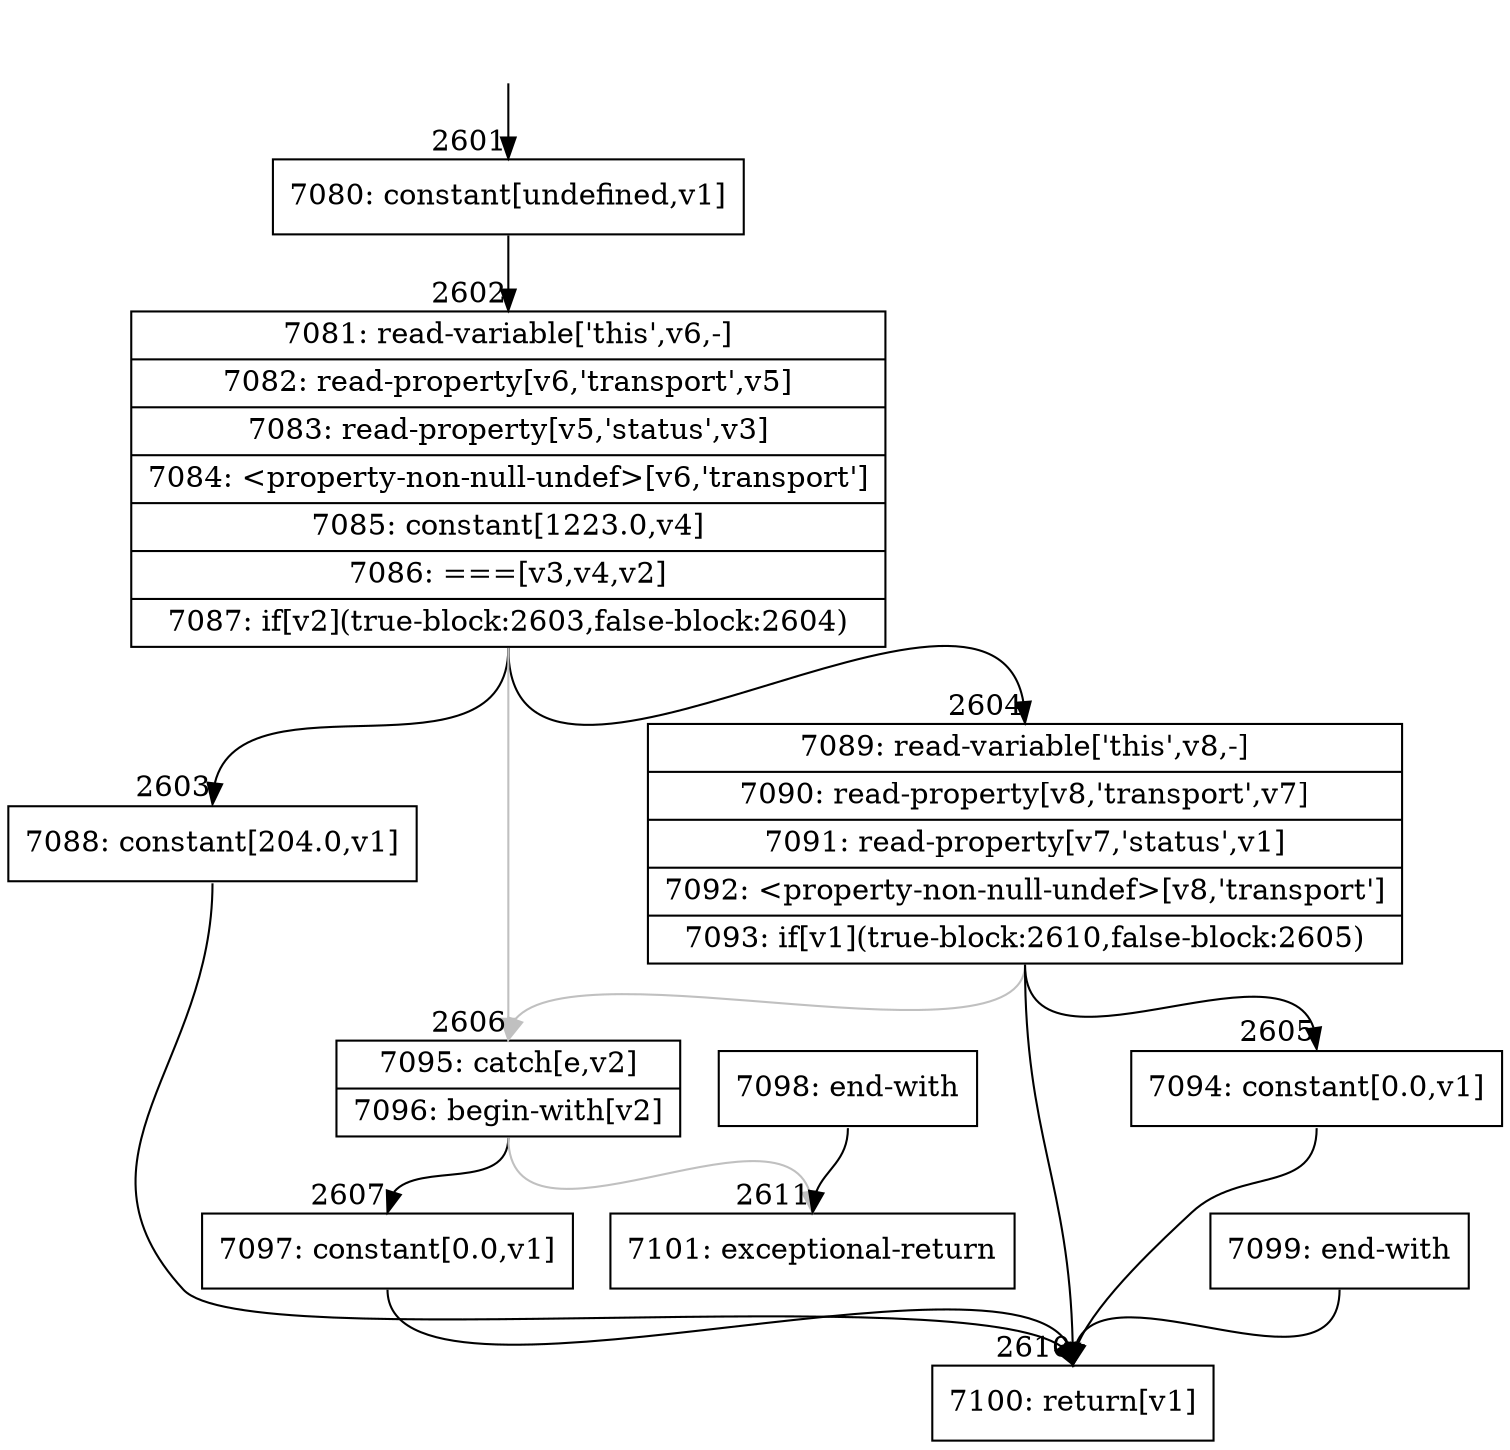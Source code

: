 digraph {
rankdir="TD"
BB_entry238[shape=none,label=""];
BB_entry238 -> BB2601 [tailport=s, headport=n, headlabel="    2601"]
BB2601 [shape=record label="{7080: constant[undefined,v1]}" ] 
BB2601 -> BB2602 [tailport=s, headport=n, headlabel="      2602"]
BB2602 [shape=record label="{7081: read-variable['this',v6,-]|7082: read-property[v6,'transport',v5]|7083: read-property[v5,'status',v3]|7084: \<property-non-null-undef\>[v6,'transport']|7085: constant[1223.0,v4]|7086: ===[v3,v4,v2]|7087: if[v2](true-block:2603,false-block:2604)}" ] 
BB2602 -> BB2603 [tailport=s, headport=n, headlabel="      2603"]
BB2602 -> BB2604 [tailport=s, headport=n, headlabel="      2604"]
BB2602 -> BB2606 [tailport=s, headport=n, color=gray, headlabel="      2606"]
BB2603 [shape=record label="{7088: constant[204.0,v1]}" ] 
BB2603 -> BB2610 [tailport=s, headport=n, headlabel="      2610"]
BB2604 [shape=record label="{7089: read-variable['this',v8,-]|7090: read-property[v8,'transport',v7]|7091: read-property[v7,'status',v1]|7092: \<property-non-null-undef\>[v8,'transport']|7093: if[v1](true-block:2610,false-block:2605)}" ] 
BB2604 -> BB2610 [tailport=s, headport=n]
BB2604 -> BB2605 [tailport=s, headport=n, headlabel="      2605"]
BB2604 -> BB2606 [tailport=s, headport=n, color=gray]
BB2605 [shape=record label="{7094: constant[0.0,v1]}" ] 
BB2605 -> BB2610 [tailport=s, headport=n]
BB2606 [shape=record label="{7095: catch[e,v2]|7096: begin-with[v2]}" ] 
BB2606 -> BB2607 [tailport=s, headport=n, headlabel="      2607"]
BB2606 -> BB2611 [tailport=s, headport=n, color=gray, headlabel="      2611"]
BB2607 [shape=record label="{7097: constant[0.0,v1]}" ] 
BB2607 -> BB2610 [tailport=s, headport=n]
BB2608 [shape=record label="{7098: end-with}" ] 
BB2608 -> BB2611 [tailport=s, headport=n]
BB2609 [shape=record label="{7099: end-with}" ] 
BB2609 -> BB2610 [tailport=s, headport=n]
BB2610 [shape=record label="{7100: return[v1]}" ] 
BB2611 [shape=record label="{7101: exceptional-return}" ] 
//#$~ 1809
}
